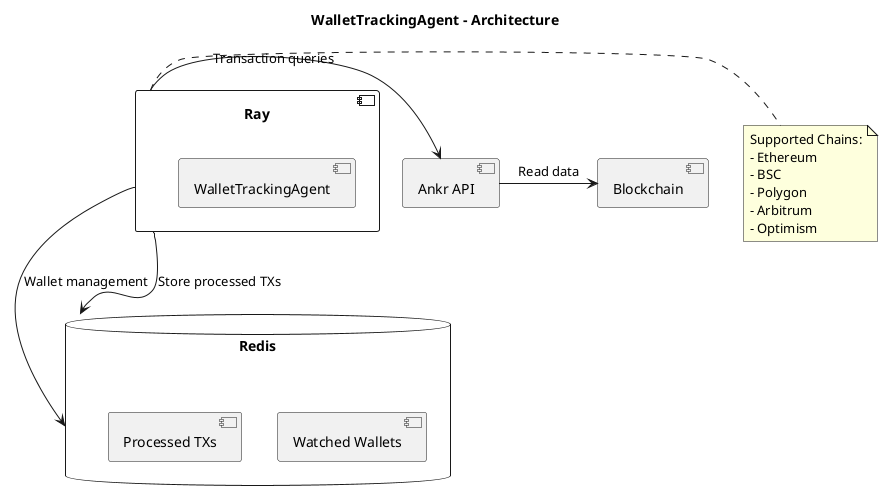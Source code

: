 @startuml
title WalletTrackingAgent - Architecture

component "Ray" as Ray {
    [WalletTrackingAgent]
}

database "Redis" as Redis {
    [Watched Wallets]
    [Processed TXs]
}

[Ankr API] as Ankr
[Blockchain] as Chain

Ray -> Redis: Wallet management
Ray -> Ankr: Transaction queries
Ankr -> Chain: Read data
Ray --> Redis: Store processed TXs

note right of Ray
    Supported Chains:
    - Ethereum
    - BSC
    - Polygon
    - Arbitrum
    - Optimism
end note
@enduml
